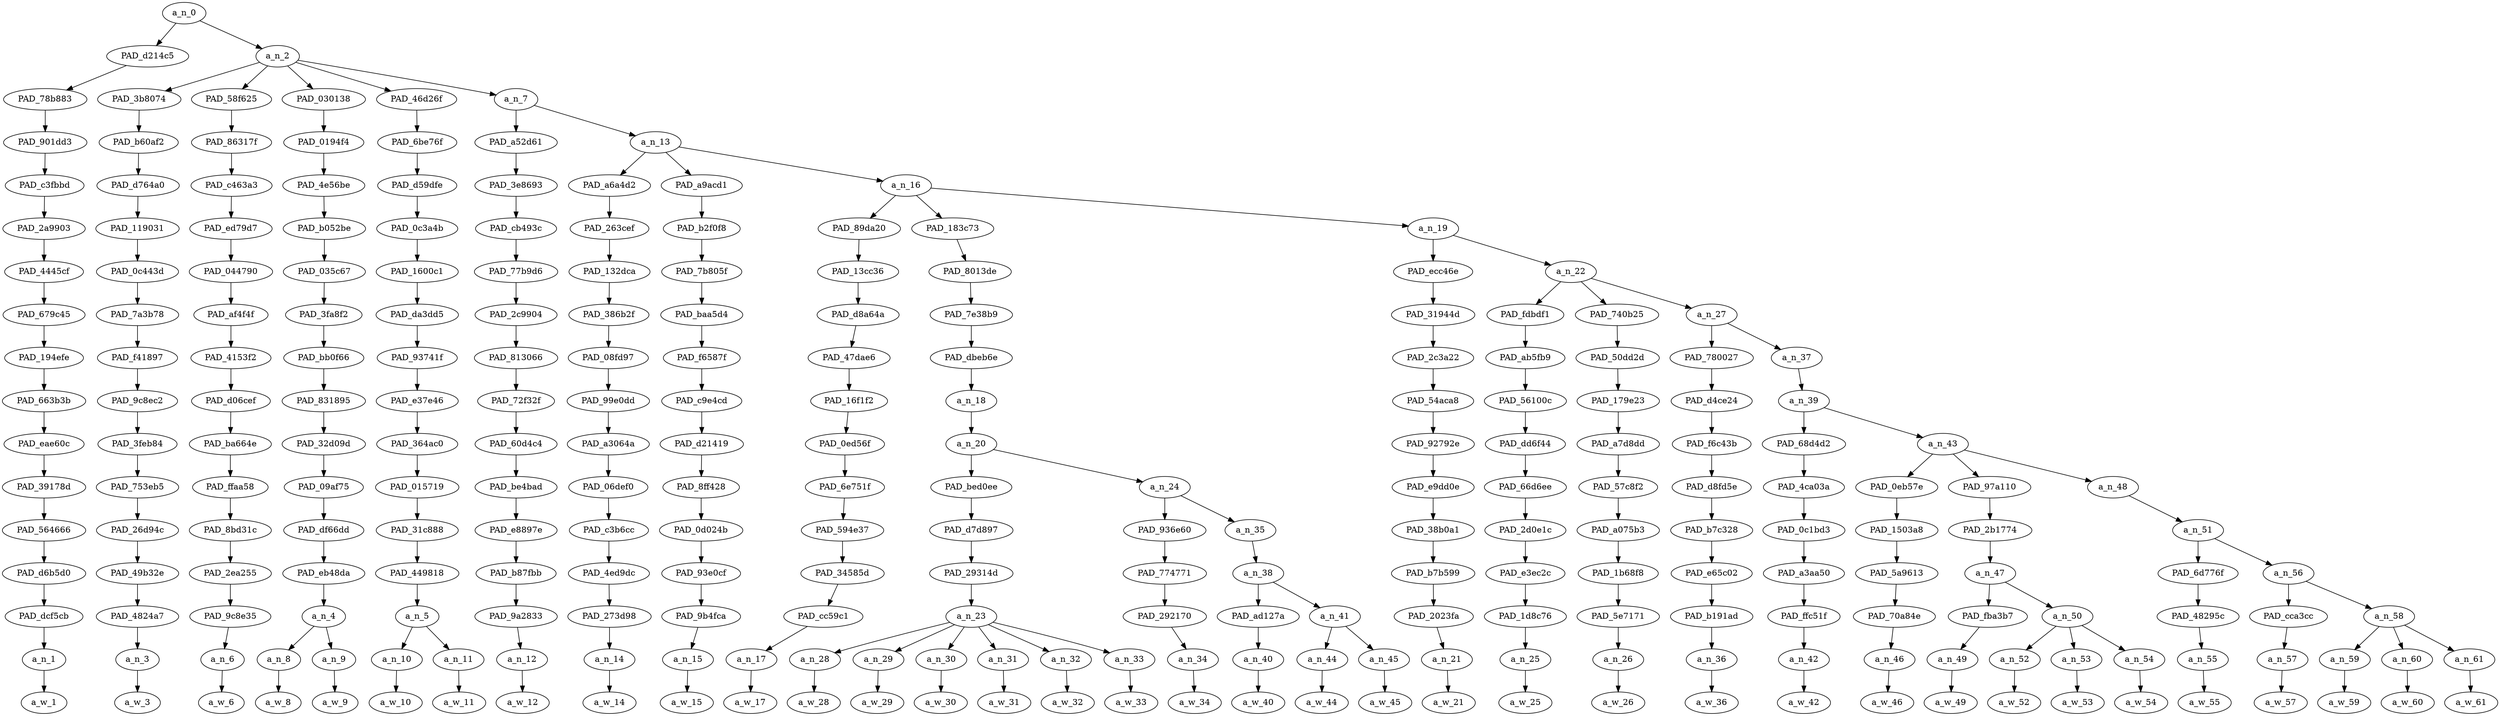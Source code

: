 strict digraph "" {
	a_n_0	[div_dir=1,
		index=0,
		level=16,
		pos="2.2995756172839505,16!",
		text_span="[0, 1, 2, 3, 4, 5, 6, 7, 8, 9, 10, 11, 12, 13, 14, 15, 16, 17, 18, 19, 20, 21, 22, 23, 24, 25, 26, 27, 28, 29, 30, 31, 32, 33, 34, \
35]",
		value=0.99999999];
	PAD_d214c5	[div_dir=1,
		index=0,
		level=15,
		pos="0.0,15!",
		text_span="[0]",
		value=0.03089212];
	a_n_0 -> PAD_d214c5;
	a_n_2	[div_dir=1,
		index=1,
		level=15,
		pos="4.599151234567901,15!",
		text_span="[1, 2, 3, 4, 5, 6, 7, 8, 9, 10, 11, 12, 13, 14, 15, 16, 17, 18, 19, 20, 21, 22, 23, 24, 25, 26, 27, 28, 29, 30, 31, 32, 33, 34, \
35]",
		value=0.96835686];
	a_n_0 -> a_n_2;
	PAD_78b883	[div_dir=1,
		index=0,
		level=14,
		pos="0.0,14!",
		text_span="[0]",
		value=0.03089212];
	PAD_d214c5 -> PAD_78b883;
	PAD_901dd3	[div_dir=1,
		index=0,
		level=13,
		pos="0.0,13!",
		text_span="[0]",
		value=0.03089212];
	PAD_78b883 -> PAD_901dd3;
	PAD_c3fbbd	[div_dir=1,
		index=0,
		level=12,
		pos="0.0,12!",
		text_span="[0]",
		value=0.03089212];
	PAD_901dd3 -> PAD_c3fbbd;
	PAD_2a9903	[div_dir=1,
		index=0,
		level=11,
		pos="0.0,11!",
		text_span="[0]",
		value=0.03089212];
	PAD_c3fbbd -> PAD_2a9903;
	PAD_4445cf	[div_dir=1,
		index=0,
		level=10,
		pos="0.0,10!",
		text_span="[0]",
		value=0.03089212];
	PAD_2a9903 -> PAD_4445cf;
	PAD_679c45	[div_dir=1,
		index=0,
		level=9,
		pos="0.0,9!",
		text_span="[0]",
		value=0.03089212];
	PAD_4445cf -> PAD_679c45;
	PAD_194efe	[div_dir=1,
		index=0,
		level=8,
		pos="0.0,8!",
		text_span="[0]",
		value=0.03089212];
	PAD_679c45 -> PAD_194efe;
	PAD_663b3b	[div_dir=1,
		index=0,
		level=7,
		pos="0.0,7!",
		text_span="[0]",
		value=0.03089212];
	PAD_194efe -> PAD_663b3b;
	PAD_eae60c	[div_dir=1,
		index=0,
		level=6,
		pos="0.0,6!",
		text_span="[0]",
		value=0.03089212];
	PAD_663b3b -> PAD_eae60c;
	PAD_39178d	[div_dir=1,
		index=0,
		level=5,
		pos="0.0,5!",
		text_span="[0]",
		value=0.03089212];
	PAD_eae60c -> PAD_39178d;
	PAD_564666	[div_dir=1,
		index=0,
		level=4,
		pos="0.0,4!",
		text_span="[0]",
		value=0.03089212];
	PAD_39178d -> PAD_564666;
	PAD_d6b5d0	[div_dir=1,
		index=0,
		level=3,
		pos="0.0,3!",
		text_span="[0]",
		value=0.03089212];
	PAD_564666 -> PAD_d6b5d0;
	PAD_dcf5cb	[div_dir=1,
		index=0,
		level=2,
		pos="0.0,2!",
		text_span="[0]",
		value=0.03089212];
	PAD_d6b5d0 -> PAD_dcf5cb;
	a_n_1	[div_dir=1,
		index=0,
		level=1,
		pos="0.0,1!",
		text_span="[0]",
		value=0.03089212];
	PAD_dcf5cb -> a_n_1;
	a_w_1	[div_dir=0,
		index=0,
		level=0,
		pos="0,0!",
		text_span="[0]",
		value=i];
	a_n_1 -> a_w_1;
	PAD_3b8074	[div_dir=1,
		index=1,
		level=14,
		pos="1.0,14!",
		text_span="[1]",
		value=0.02151363];
	a_n_2 -> PAD_3b8074;
	PAD_58f625	[div_dir=1,
		index=4,
		level=14,
		pos="6.0,14!",
		text_span="[6]",
		value=0.03853592];
	a_n_2 -> PAD_58f625;
	PAD_030138	[div_dir=1,
		index=2,
		level=14,
		pos="2.5,14!",
		text_span="[2, 3]",
		value=0.03867126];
	a_n_2 -> PAD_030138;
	PAD_46d26f	[div_dir=1,
		index=3,
		level=14,
		pos="4.5,14!",
		text_span="[4, 5]",
		value=0.03900844];
	a_n_2 -> PAD_46d26f;
	a_n_7	[div_dir=1,
		index=5,
		level=14,
		pos="8.995756172839506,14!",
		text_span="[7, 8, 9, 10, 11, 12, 13, 14, 15, 16, 17, 18, 19, 20, 21, 22, 23, 24, 25, 26, 27, 28, 29, 30, 31, 32, 33, 34, 35]",
		value=0.82993051];
	a_n_2 -> a_n_7;
	PAD_b60af2	[div_dir=1,
		index=1,
		level=13,
		pos="1.0,13!",
		text_span="[1]",
		value=0.02151363];
	PAD_3b8074 -> PAD_b60af2;
	PAD_d764a0	[div_dir=1,
		index=1,
		level=12,
		pos="1.0,12!",
		text_span="[1]",
		value=0.02151363];
	PAD_b60af2 -> PAD_d764a0;
	PAD_119031	[div_dir=1,
		index=1,
		level=11,
		pos="1.0,11!",
		text_span="[1]",
		value=0.02151363];
	PAD_d764a0 -> PAD_119031;
	PAD_0c443d	[div_dir=1,
		index=1,
		level=10,
		pos="1.0,10!",
		text_span="[1]",
		value=0.02151363];
	PAD_119031 -> PAD_0c443d;
	PAD_7a3b78	[div_dir=1,
		index=1,
		level=9,
		pos="1.0,9!",
		text_span="[1]",
		value=0.02151363];
	PAD_0c443d -> PAD_7a3b78;
	PAD_f41897	[div_dir=1,
		index=1,
		level=8,
		pos="1.0,8!",
		text_span="[1]",
		value=0.02151363];
	PAD_7a3b78 -> PAD_f41897;
	PAD_9c8ec2	[div_dir=1,
		index=1,
		level=7,
		pos="1.0,7!",
		text_span="[1]",
		value=0.02151363];
	PAD_f41897 -> PAD_9c8ec2;
	PAD_3feb84	[div_dir=1,
		index=1,
		level=6,
		pos="1.0,6!",
		text_span="[1]",
		value=0.02151363];
	PAD_9c8ec2 -> PAD_3feb84;
	PAD_753eb5	[div_dir=1,
		index=1,
		level=5,
		pos="1.0,5!",
		text_span="[1]",
		value=0.02151363];
	PAD_3feb84 -> PAD_753eb5;
	PAD_26d94c	[div_dir=1,
		index=1,
		level=4,
		pos="1.0,4!",
		text_span="[1]",
		value=0.02151363];
	PAD_753eb5 -> PAD_26d94c;
	PAD_49b32e	[div_dir=1,
		index=1,
		level=3,
		pos="1.0,3!",
		text_span="[1]",
		value=0.02151363];
	PAD_26d94c -> PAD_49b32e;
	PAD_4824a7	[div_dir=1,
		index=1,
		level=2,
		pos="1.0,2!",
		text_span="[1]",
		value=0.02151363];
	PAD_49b32e -> PAD_4824a7;
	a_n_3	[div_dir=1,
		index=1,
		level=1,
		pos="1.0,1!",
		text_span="[1]",
		value=0.02151363];
	PAD_4824a7 -> a_n_3;
	a_w_3	[div_dir=0,
		index=1,
		level=0,
		pos="1,0!",
		text_span="[1]",
		value=have];
	a_n_3 -> a_w_3;
	PAD_86317f	[div_dir=1,
		index=4,
		level=13,
		pos="6.0,13!",
		text_span="[6]",
		value=0.03853592];
	PAD_58f625 -> PAD_86317f;
	PAD_c463a3	[div_dir=1,
		index=4,
		level=12,
		pos="6.0,12!",
		text_span="[6]",
		value=0.03853592];
	PAD_86317f -> PAD_c463a3;
	PAD_ed79d7	[div_dir=1,
		index=4,
		level=11,
		pos="6.0,11!",
		text_span="[6]",
		value=0.03853592];
	PAD_c463a3 -> PAD_ed79d7;
	PAD_044790	[div_dir=1,
		index=4,
		level=10,
		pos="6.0,10!",
		text_span="[6]",
		value=0.03853592];
	PAD_ed79d7 -> PAD_044790;
	PAD_af4f4f	[div_dir=1,
		index=4,
		level=9,
		pos="6.0,9!",
		text_span="[6]",
		value=0.03853592];
	PAD_044790 -> PAD_af4f4f;
	PAD_4153f2	[div_dir=1,
		index=4,
		level=8,
		pos="6.0,8!",
		text_span="[6]",
		value=0.03853592];
	PAD_af4f4f -> PAD_4153f2;
	PAD_d06cef	[div_dir=1,
		index=4,
		level=7,
		pos="6.0,7!",
		text_span="[6]",
		value=0.03853592];
	PAD_4153f2 -> PAD_d06cef;
	PAD_ba664e	[div_dir=1,
		index=4,
		level=6,
		pos="6.0,6!",
		text_span="[6]",
		value=0.03853592];
	PAD_d06cef -> PAD_ba664e;
	PAD_ffaa58	[div_dir=1,
		index=4,
		level=5,
		pos="6.0,5!",
		text_span="[6]",
		value=0.03853592];
	PAD_ba664e -> PAD_ffaa58;
	PAD_8bd31c	[div_dir=1,
		index=4,
		level=4,
		pos="6.0,4!",
		text_span="[6]",
		value=0.03853592];
	PAD_ffaa58 -> PAD_8bd31c;
	PAD_2ea255	[div_dir=1,
		index=4,
		level=3,
		pos="6.0,3!",
		text_span="[6]",
		value=0.03853592];
	PAD_8bd31c -> PAD_2ea255;
	PAD_9c8e35	[div_dir=1,
		index=4,
		level=2,
		pos="6.0,2!",
		text_span="[6]",
		value=0.03853592];
	PAD_2ea255 -> PAD_9c8e35;
	a_n_6	[div_dir=1,
		index=6,
		level=1,
		pos="6.0,1!",
		text_span="[6]",
		value=0.03853592];
	PAD_9c8e35 -> a_n_6;
	a_w_6	[div_dir=0,
		index=6,
		level=0,
		pos="6,0!",
		text_span="[6]",
		value="<user>"];
	a_n_6 -> a_w_6;
	PAD_0194f4	[div_dir=1,
		index=2,
		level=13,
		pos="2.5,13!",
		text_span="[2, 3]",
		value=0.03867126];
	PAD_030138 -> PAD_0194f4;
	PAD_4e56be	[div_dir=1,
		index=2,
		level=12,
		pos="2.5,12!",
		text_span="[2, 3]",
		value=0.03867126];
	PAD_0194f4 -> PAD_4e56be;
	PAD_b052be	[div_dir=1,
		index=2,
		level=11,
		pos="2.5,11!",
		text_span="[2, 3]",
		value=0.03867126];
	PAD_4e56be -> PAD_b052be;
	PAD_035c67	[div_dir=1,
		index=2,
		level=10,
		pos="2.5,10!",
		text_span="[2, 3]",
		value=0.03867126];
	PAD_b052be -> PAD_035c67;
	PAD_3fa8f2	[div_dir=1,
		index=2,
		level=9,
		pos="2.5,9!",
		text_span="[2, 3]",
		value=0.03867126];
	PAD_035c67 -> PAD_3fa8f2;
	PAD_bb0f66	[div_dir=1,
		index=2,
		level=8,
		pos="2.5,8!",
		text_span="[2, 3]",
		value=0.03867126];
	PAD_3fa8f2 -> PAD_bb0f66;
	PAD_831895	[div_dir=1,
		index=2,
		level=7,
		pos="2.5,7!",
		text_span="[2, 3]",
		value=0.03867126];
	PAD_bb0f66 -> PAD_831895;
	PAD_32d09d	[div_dir=1,
		index=2,
		level=6,
		pos="2.5,6!",
		text_span="[2, 3]",
		value=0.03867126];
	PAD_831895 -> PAD_32d09d;
	PAD_09af75	[div_dir=1,
		index=2,
		level=5,
		pos="2.5,5!",
		text_span="[2, 3]",
		value=0.03867126];
	PAD_32d09d -> PAD_09af75;
	PAD_df66dd	[div_dir=1,
		index=2,
		level=4,
		pos="2.5,4!",
		text_span="[2, 3]",
		value=0.03867126];
	PAD_09af75 -> PAD_df66dd;
	PAD_eb48da	[div_dir=1,
		index=2,
		level=3,
		pos="2.5,3!",
		text_span="[2, 3]",
		value=0.03867126];
	PAD_df66dd -> PAD_eb48da;
	a_n_4	[div_dir=1,
		index=2,
		level=2,
		pos="2.5,2!",
		text_span="[2, 3]",
		value=0.03867126];
	PAD_eb48da -> a_n_4;
	a_n_8	[div_dir=1,
		index=2,
		level=1,
		pos="2.0,1!",
		text_span="[2]",
		value=0.01843945];
	a_n_4 -> a_n_8;
	a_n_9	[div_dir=1,
		index=3,
		level=1,
		pos="3.0,1!",
		text_span="[3]",
		value=0.02010693];
	a_n_4 -> a_n_9;
	a_w_8	[div_dir=0,
		index=2,
		level=0,
		pos="2,0!",
		text_span="[2]",
		value=a];
	a_n_8 -> a_w_8;
	a_w_9	[div_dir=0,
		index=3,
		level=0,
		pos="3,0!",
		text_span="[3]",
		value=question];
	a_n_9 -> a_w_9;
	PAD_6be76f	[div_dir=1,
		index=3,
		level=13,
		pos="4.5,13!",
		text_span="[4, 5]",
		value=0.03900844];
	PAD_46d26f -> PAD_6be76f;
	PAD_d59dfe	[div_dir=1,
		index=3,
		level=12,
		pos="4.5,12!",
		text_span="[4, 5]",
		value=0.03900844];
	PAD_6be76f -> PAD_d59dfe;
	PAD_0c3a4b	[div_dir=1,
		index=3,
		level=11,
		pos="4.5,11!",
		text_span="[4, 5]",
		value=0.03900844];
	PAD_d59dfe -> PAD_0c3a4b;
	PAD_1600c1	[div_dir=1,
		index=3,
		level=10,
		pos="4.5,10!",
		text_span="[4, 5]",
		value=0.03900844];
	PAD_0c3a4b -> PAD_1600c1;
	PAD_da3dd5	[div_dir=1,
		index=3,
		level=9,
		pos="4.5,9!",
		text_span="[4, 5]",
		value=0.03900844];
	PAD_1600c1 -> PAD_da3dd5;
	PAD_93741f	[div_dir=1,
		index=3,
		level=8,
		pos="4.5,8!",
		text_span="[4, 5]",
		value=0.03900844];
	PAD_da3dd5 -> PAD_93741f;
	PAD_e37e46	[div_dir=1,
		index=3,
		level=7,
		pos="4.5,7!",
		text_span="[4, 5]",
		value=0.03900844];
	PAD_93741f -> PAD_e37e46;
	PAD_364ac0	[div_dir=1,
		index=3,
		level=6,
		pos="4.5,6!",
		text_span="[4, 5]",
		value=0.03900844];
	PAD_e37e46 -> PAD_364ac0;
	PAD_015719	[div_dir=1,
		index=3,
		level=5,
		pos="4.5,5!",
		text_span="[4, 5]",
		value=0.03900844];
	PAD_364ac0 -> PAD_015719;
	PAD_31c888	[div_dir=1,
		index=3,
		level=4,
		pos="4.5,4!",
		text_span="[4, 5]",
		value=0.03900844];
	PAD_015719 -> PAD_31c888;
	PAD_449818	[div_dir=1,
		index=3,
		level=3,
		pos="4.5,3!",
		text_span="[4, 5]",
		value=0.03900844];
	PAD_31c888 -> PAD_449818;
	a_n_5	[div_dir=1,
		index=3,
		level=2,
		pos="4.5,2!",
		text_span="[4, 5]",
		value=0.03900844];
	PAD_449818 -> a_n_5;
	a_n_10	[div_dir=1,
		index=4,
		level=1,
		pos="4.0,1!",
		text_span="[4]",
		value=0.01721805];
	a_n_5 -> a_n_10;
	a_n_11	[div_dir=1,
		index=5,
		level=1,
		pos="5.0,1!",
		text_span="[5]",
		value=0.02166242];
	a_n_5 -> a_n_11;
	a_w_10	[div_dir=0,
		index=4,
		level=0,
		pos="4,0!",
		text_span="[4]",
		value=for];
	a_n_10 -> a_w_10;
	a_w_11	[div_dir=0,
		index=5,
		level=0,
		pos="5,0!",
		text_span="[5]",
		value=you];
	a_n_11 -> a_w_11;
	PAD_a52d61	[div_dir=1,
		index=5,
		level=13,
		pos="7.0,13!",
		text_span="[7]",
		value=0.01707353];
	a_n_7 -> PAD_a52d61;
	a_n_13	[div_dir=1,
		index=6,
		level=13,
		pos="10.991512345679013,13!",
		text_span="[8, 9, 10, 11, 12, 13, 14, 15, 16, 17, 18, 19, 20, 21, 22, 23, 24, 25, 26, 27, 28, 29, 30, 31, 32, 33, 34, 35]",
		value=0.81220646];
	a_n_7 -> a_n_13;
	PAD_3e8693	[div_dir=1,
		index=5,
		level=12,
		pos="7.0,12!",
		text_span="[7]",
		value=0.01707353];
	PAD_a52d61 -> PAD_3e8693;
	PAD_cb493c	[div_dir=1,
		index=5,
		level=11,
		pos="7.0,11!",
		text_span="[7]",
		value=0.01707353];
	PAD_3e8693 -> PAD_cb493c;
	PAD_77b9d6	[div_dir=1,
		index=5,
		level=10,
		pos="7.0,10!",
		text_span="[7]",
		value=0.01707353];
	PAD_cb493c -> PAD_77b9d6;
	PAD_2c9904	[div_dir=1,
		index=5,
		level=9,
		pos="7.0,9!",
		text_span="[7]",
		value=0.01707353];
	PAD_77b9d6 -> PAD_2c9904;
	PAD_813066	[div_dir=1,
		index=5,
		level=8,
		pos="7.0,8!",
		text_span="[7]",
		value=0.01707353];
	PAD_2c9904 -> PAD_813066;
	PAD_72f32f	[div_dir=1,
		index=5,
		level=7,
		pos="7.0,7!",
		text_span="[7]",
		value=0.01707353];
	PAD_813066 -> PAD_72f32f;
	PAD_60d4c4	[div_dir=1,
		index=5,
		level=6,
		pos="7.0,6!",
		text_span="[7]",
		value=0.01707353];
	PAD_72f32f -> PAD_60d4c4;
	PAD_be4bad	[div_dir=1,
		index=5,
		level=5,
		pos="7.0,5!",
		text_span="[7]",
		value=0.01707353];
	PAD_60d4c4 -> PAD_be4bad;
	PAD_e8897e	[div_dir=1,
		index=5,
		level=4,
		pos="7.0,4!",
		text_span="[7]",
		value=0.01707353];
	PAD_be4bad -> PAD_e8897e;
	PAD_b87fbb	[div_dir=1,
		index=5,
		level=3,
		pos="7.0,3!",
		text_span="[7]",
		value=0.01707353];
	PAD_e8897e -> PAD_b87fbb;
	PAD_9a2833	[div_dir=1,
		index=5,
		level=2,
		pos="7.0,2!",
		text_span="[7]",
		value=0.01707353];
	PAD_b87fbb -> PAD_9a2833;
	a_n_12	[div_dir=1,
		index=7,
		level=1,
		pos="7.0,1!",
		text_span="[7]",
		value=0.01707353];
	PAD_9a2833 -> a_n_12;
	a_w_12	[div_dir=0,
		index=7,
		level=0,
		pos="7,0!",
		text_span="[7]",
		value=why];
	a_n_12 -> a_w_12;
	PAD_a6a4d2	[div_dir=1,
		index=6,
		level=12,
		pos="8.0,12!",
		text_span="[8]",
		value=0.01460182];
	a_n_13 -> PAD_a6a4d2;
	PAD_a9acd1	[div_dir=1,
		index=7,
		level=12,
		pos="9.0,12!",
		text_span="[9]",
		value=0.01517855];
	a_n_13 -> PAD_a9acd1;
	a_n_16	[div_dir=1,
		index=8,
		level=12,
		pos="15.974537037037038,12!",
		text_span="[10, 11, 12, 13, 14, 15, 16, 17, 18, 19, 20, 21, 22, 23, 24, 25, 26, 27, 28, 29, 30, 31, 32, 33, 34, 35]",
		value=0.78177542];
	a_n_13 -> a_n_16;
	PAD_263cef	[div_dir=1,
		index=6,
		level=11,
		pos="8.0,11!",
		text_span="[8]",
		value=0.01460182];
	PAD_a6a4d2 -> PAD_263cef;
	PAD_132dca	[div_dir=1,
		index=6,
		level=10,
		pos="8.0,10!",
		text_span="[8]",
		value=0.01460182];
	PAD_263cef -> PAD_132dca;
	PAD_386b2f	[div_dir=1,
		index=6,
		level=9,
		pos="8.0,9!",
		text_span="[8]",
		value=0.01460182];
	PAD_132dca -> PAD_386b2f;
	PAD_08fd97	[div_dir=1,
		index=6,
		level=8,
		pos="8.0,8!",
		text_span="[8]",
		value=0.01460182];
	PAD_386b2f -> PAD_08fd97;
	PAD_99e0dd	[div_dir=1,
		index=6,
		level=7,
		pos="8.0,7!",
		text_span="[8]",
		value=0.01460182];
	PAD_08fd97 -> PAD_99e0dd;
	PAD_a3064a	[div_dir=1,
		index=6,
		level=6,
		pos="8.0,6!",
		text_span="[8]",
		value=0.01460182];
	PAD_99e0dd -> PAD_a3064a;
	PAD_06def0	[div_dir=1,
		index=6,
		level=5,
		pos="8.0,5!",
		text_span="[8]",
		value=0.01460182];
	PAD_a3064a -> PAD_06def0;
	PAD_c3b6cc	[div_dir=1,
		index=6,
		level=4,
		pos="8.0,4!",
		text_span="[8]",
		value=0.01460182];
	PAD_06def0 -> PAD_c3b6cc;
	PAD_4ed9dc	[div_dir=1,
		index=6,
		level=3,
		pos="8.0,3!",
		text_span="[8]",
		value=0.01460182];
	PAD_c3b6cc -> PAD_4ed9dc;
	PAD_273d98	[div_dir=1,
		index=6,
		level=2,
		pos="8.0,2!",
		text_span="[8]",
		value=0.01460182];
	PAD_4ed9dc -> PAD_273d98;
	a_n_14	[div_dir=1,
		index=8,
		level=1,
		pos="8.0,1!",
		text_span="[8]",
		value=0.01460182];
	PAD_273d98 -> a_n_14;
	a_w_14	[div_dir=0,
		index=8,
		level=0,
		pos="8,0!",
		text_span="[8]",
		value=do];
	a_n_14 -> a_w_14;
	PAD_b2f0f8	[div_dir=1,
		index=7,
		level=11,
		pos="9.0,11!",
		text_span="[9]",
		value=0.01517855];
	PAD_a9acd1 -> PAD_b2f0f8;
	PAD_7b805f	[div_dir=1,
		index=7,
		level=10,
		pos="9.0,10!",
		text_span="[9]",
		value=0.01517855];
	PAD_b2f0f8 -> PAD_7b805f;
	PAD_baa5d4	[div_dir=1,
		index=7,
		level=9,
		pos="9.0,9!",
		text_span="[9]",
		value=0.01517855];
	PAD_7b805f -> PAD_baa5d4;
	PAD_f6587f	[div_dir=1,
		index=7,
		level=8,
		pos="9.0,8!",
		text_span="[9]",
		value=0.01517855];
	PAD_baa5d4 -> PAD_f6587f;
	PAD_c9e4cd	[div_dir=1,
		index=7,
		level=7,
		pos="9.0,7!",
		text_span="[9]",
		value=0.01517855];
	PAD_f6587f -> PAD_c9e4cd;
	PAD_d21419	[div_dir=1,
		index=7,
		level=6,
		pos="9.0,6!",
		text_span="[9]",
		value=0.01517855];
	PAD_c9e4cd -> PAD_d21419;
	PAD_8ff428	[div_dir=1,
		index=7,
		level=5,
		pos="9.0,5!",
		text_span="[9]",
		value=0.01517855];
	PAD_d21419 -> PAD_8ff428;
	PAD_0d024b	[div_dir=1,
		index=7,
		level=4,
		pos="9.0,4!",
		text_span="[9]",
		value=0.01517855];
	PAD_8ff428 -> PAD_0d024b;
	PAD_93e0cf	[div_dir=1,
		index=7,
		level=3,
		pos="9.0,3!",
		text_span="[9]",
		value=0.01517855];
	PAD_0d024b -> PAD_93e0cf;
	PAD_9b4fca	[div_dir=1,
		index=7,
		level=2,
		pos="9.0,2!",
		text_span="[9]",
		value=0.01517855];
	PAD_93e0cf -> PAD_9b4fca;
	a_n_15	[div_dir=1,
		index=9,
		level=1,
		pos="9.0,1!",
		text_span="[9]",
		value=0.01517855];
	PAD_9b4fca -> a_n_15;
	a_w_15	[div_dir=0,
		index=9,
		level=0,
		pos="9,0!",
		text_span="[9]",
		value=you1];
	a_n_15 -> a_w_15;
	PAD_89da20	[div_dir=1,
		index=8,
		level=11,
		pos="10.0,11!",
		text_span="[10]",
		value=0.01485832];
	a_n_16 -> PAD_89da20;
	PAD_183c73	[div_dir=1,
		index=9,
		level=11,
		pos="15.6875,11!",
		text_span="[11, 12, 13, 14, 15, 16, 17, 18, 19, 20]",
		value=0.41086302];
	a_n_16 -> PAD_183c73;
	a_n_19	[div_dir=1,
		index=10,
		level=11,
		pos="22.236111111111114,11!",
		text_span="[21, 22, 23, 24, 25, 26, 27, 28, 29, 30, 31, 32, 33, 34, 35]",
		value=0.35542691];
	a_n_16 -> a_n_19;
	PAD_13cc36	[div_dir=1,
		index=8,
		level=10,
		pos="10.0,10!",
		text_span="[10]",
		value=0.01485832];
	PAD_89da20 -> PAD_13cc36;
	PAD_d8a64a	[div_dir=1,
		index=8,
		level=9,
		pos="10.0,9!",
		text_span="[10]",
		value=0.01485832];
	PAD_13cc36 -> PAD_d8a64a;
	PAD_47dae6	[div_dir=1,
		index=8,
		level=8,
		pos="10.0,8!",
		text_span="[10]",
		value=0.01485832];
	PAD_d8a64a -> PAD_47dae6;
	PAD_16f1f2	[div_dir=1,
		index=8,
		level=7,
		pos="10.0,7!",
		text_span="[10]",
		value=0.01485832];
	PAD_47dae6 -> PAD_16f1f2;
	PAD_0ed56f	[div_dir=1,
		index=8,
		level=6,
		pos="10.0,6!",
		text_span="[10]",
		value=0.01485832];
	PAD_16f1f2 -> PAD_0ed56f;
	PAD_6e751f	[div_dir=1,
		index=8,
		level=5,
		pos="10.0,5!",
		text_span="[10]",
		value=0.01485832];
	PAD_0ed56f -> PAD_6e751f;
	PAD_594e37	[div_dir=1,
		index=8,
		level=4,
		pos="10.0,4!",
		text_span="[10]",
		value=0.01485832];
	PAD_6e751f -> PAD_594e37;
	PAD_34585d	[div_dir=1,
		index=8,
		level=3,
		pos="10.0,3!",
		text_span="[10]",
		value=0.01485832];
	PAD_594e37 -> PAD_34585d;
	PAD_cc59c1	[div_dir=1,
		index=8,
		level=2,
		pos="10.0,2!",
		text_span="[10]",
		value=0.01485832];
	PAD_34585d -> PAD_cc59c1;
	a_n_17	[div_dir=1,
		index=10,
		level=1,
		pos="10.0,1!",
		text_span="[10]",
		value=0.01485832];
	PAD_cc59c1 -> a_n_17;
	a_w_17	[div_dir=0,
		index=10,
		level=0,
		pos="10,0!",
		text_span="[10]",
		value=think];
	a_n_17 -> a_w_17;
	PAD_8013de	[div_dir=1,
		index=9,
		level=10,
		pos="15.6875,10!",
		text_span="[11, 12, 13, 14, 15, 16, 17, 18, 19, 20]",
		value=0.41086302];
	PAD_183c73 -> PAD_8013de;
	PAD_7e38b9	[div_dir=1,
		index=9,
		level=9,
		pos="15.6875,9!",
		text_span="[11, 12, 13, 14, 15, 16, 17, 18, 19, 20]",
		value=0.41086302];
	PAD_8013de -> PAD_7e38b9;
	PAD_dbeb6e	[div_dir=1,
		index=9,
		level=8,
		pos="15.6875,8!",
		text_span="[11, 12, 13, 14, 15, 16, 17, 18, 19, 20]",
		value=0.41086302];
	PAD_7e38b9 -> PAD_dbeb6e;
	a_n_18	[div_dir=1,
		index=9,
		level=7,
		pos="15.6875,7!",
		text_span="[11, 12, 13, 14, 15, 16, 17, 18, 19, 20]",
		value=0.41086302];
	PAD_dbeb6e -> a_n_18;
	a_n_20	[div_dir=1,
		index=9,
		level=6,
		pos="15.6875,6!",
		text_span="[11, 12, 13, 14, 15, 16, 17, 18, 19, 20]",
		value=0.41030875];
	a_n_18 -> a_n_20;
	PAD_bed0ee	[div_dir=1,
		index=9,
		level=5,
		pos="13.5,5!",
		text_span="[11, 12, 13, 14, 15, 16]",
		value=0.28207286];
	a_n_20 -> PAD_bed0ee;
	a_n_24	[div_dir=1,
		index=10,
		level=5,
		pos="17.875,5!",
		text_span="[17, 18, 19, 20]",
		value=0.12768161];
	a_n_20 -> a_n_24;
	PAD_d7d897	[div_dir=1,
		index=9,
		level=4,
		pos="13.5,4!",
		text_span="[11, 12, 13, 14, 15, 16]",
		value=0.28207286];
	PAD_bed0ee -> PAD_d7d897;
	PAD_29314d	[div_dir=1,
		index=9,
		level=3,
		pos="13.5,3!",
		text_span="[11, 12, 13, 14, 15, 16]",
		value=0.28207286];
	PAD_d7d897 -> PAD_29314d;
	a_n_23	[div_dir=1,
		index=9,
		level=2,
		pos="13.5,2!",
		text_span="[11, 12, 13, 14, 15, 16]",
		value=0.28207286];
	PAD_29314d -> a_n_23;
	a_n_28	[div_dir=1,
		index=11,
		level=1,
		pos="11.0,1!",
		text_span="[11]",
		value=0.01690954];
	a_n_23 -> a_n_28;
	a_n_29	[div_dir=1,
		index=12,
		level=1,
		pos="12.0,1!",
		text_span="[12]",
		value=0.02389549];
	a_n_23 -> a_n_29;
	a_n_30	[div_dir=1,
		index=13,
		level=1,
		pos="13.0,1!",
		text_span="[13]",
		value=0.03409485];
	a_n_23 -> a_n_30;
	a_n_31	[div_dir=1,
		index=14,
		level=1,
		pos="14.0,1!",
		text_span="[14]",
		value=0.05789228];
	a_n_23 -> a_n_31;
	a_n_32	[div_dir=1,
		index=15,
		level=1,
		pos="15.0,1!",
		text_span="[15]",
		value=0.10786914];
	a_n_23 -> a_n_32;
	a_n_33	[div_dir=1,
		index=16,
		level=1,
		pos="16.0,1!",
		text_span="[16]",
		value=0.04097141];
	a_n_23 -> a_n_33;
	a_w_28	[div_dir=0,
		index=11,
		level=0,
		pos="11,0!",
		text_span="[11]",
		value=all];
	a_n_28 -> a_w_28;
	a_w_29	[div_dir=0,
		index=12,
		level=0,
		pos="12,0!",
		text_span="[12]",
		value=these];
	a_n_29 -> a_w_29;
	a_w_30	[div_dir=0,
		index=13,
		level=0,
		pos="13,0!",
		text_span="[13]",
		value=nasty];
	a_n_30 -> a_w_30;
	a_w_31	[div_dir=0,
		index=14,
		level=0,
		pos="14,0!",
		text_span="[14]",
		value=dirty];
	a_n_31 -> a_w_31;
	a_w_32	[div_dir=0,
		index=15,
		level=0,
		pos="15,0!",
		text_span="[15]",
		value=towel];
	a_n_32 -> a_w_32;
	a_w_33	[div_dir=0,
		index=16,
		level=0,
		pos="16,0!",
		text_span="[16]",
		value=heads];
	a_n_33 -> a_w_33;
	PAD_936e60	[div_dir=1,
		index=10,
		level=4,
		pos="17.0,4!",
		text_span="[17]",
		value=0.02878602];
	a_n_24 -> PAD_936e60;
	a_n_35	[div_dir=1,
		index=11,
		level=4,
		pos="18.75,4!",
		text_span="[18, 19, 20]",
		value=0.09855815];
	a_n_24 -> a_n_35;
	PAD_774771	[div_dir=1,
		index=10,
		level=3,
		pos="17.0,3!",
		text_span="[17]",
		value=0.02878602];
	PAD_936e60 -> PAD_774771;
	PAD_292170	[div_dir=1,
		index=10,
		level=2,
		pos="17.0,2!",
		text_span="[17]",
		value=0.02878602];
	PAD_774771 -> PAD_292170;
	a_n_34	[div_dir=1,
		index=17,
		level=1,
		pos="17.0,1!",
		text_span="[17]",
		value=0.02878602];
	PAD_292170 -> a_n_34;
	a_w_34	[div_dir=0,
		index=17,
		level=0,
		pos="17,0!",
		text_span="[17]",
		value=want];
	a_n_34 -> a_w_34;
	a_n_38	[div_dir=1,
		index=11,
		level=3,
		pos="18.75,3!",
		text_span="[18, 19, 20]",
		value=0.09829269];
	a_n_35 -> a_n_38;
	PAD_ad127a	[div_dir=1,
		index=11,
		level=2,
		pos="18.0,2!",
		text_span="[18]",
		value=0.01805176];
	a_n_38 -> PAD_ad127a;
	a_n_41	[div_dir=1,
		index=12,
		level=2,
		pos="19.5,2!",
		text_span="[19, 20]",
		value=0.07997547];
	a_n_38 -> a_n_41;
	a_n_40	[div_dir=1,
		index=18,
		level=1,
		pos="18.0,1!",
		text_span="[18]",
		value=0.01805176];
	PAD_ad127a -> a_n_40;
	a_w_40	[div_dir=0,
		index=18,
		level=0,
		pos="18,0!",
		text_span="[18]",
		value=to];
	a_n_40 -> a_w_40;
	a_n_44	[div_dir=1,
		index=19,
		level=1,
		pos="19.0,1!",
		text_span="[19]",
		value=0.03037835];
	a_n_41 -> a_n_44;
	a_n_45	[div_dir=1,
		index=20,
		level=1,
		pos="20.0,1!",
		text_span="[20]",
		value=0.04931824];
	a_n_41 -> a_n_45;
	a_w_44	[div_dir=0,
		index=19,
		level=0,
		pos="19,0!",
		text_span="[19]",
		value=kill];
	a_n_44 -> a_w_44;
	a_w_45	[div_dir=0,
		index=20,
		level=0,
		pos="20,0!",
		text_span="[20]",
		value=whites];
	a_n_45 -> a_w_45;
	PAD_ecc46e	[div_dir=-1,
		index=10,
		level=10,
		pos="21.0,10!",
		text_span="[21]",
		value=0.02487175];
	a_n_19 -> PAD_ecc46e;
	a_n_22	[div_dir=1,
		index=11,
		level=10,
		pos="23.472222222222225,10!",
		text_span="[22, 23, 24, 25, 26, 27, 28, 29, 30, 31, 32, 33, 34, 35]",
		value=0.33020595];
	a_n_19 -> a_n_22;
	PAD_31944d	[div_dir=-1,
		index=10,
		level=9,
		pos="21.0,9!",
		text_span="[21]",
		value=0.02487175];
	PAD_ecc46e -> PAD_31944d;
	PAD_2c3a22	[div_dir=-1,
		index=10,
		level=8,
		pos="21.0,8!",
		text_span="[21]",
		value=0.02487175];
	PAD_31944d -> PAD_2c3a22;
	PAD_54aca8	[div_dir=-1,
		index=10,
		level=7,
		pos="21.0,7!",
		text_span="[21]",
		value=0.02487175];
	PAD_2c3a22 -> PAD_54aca8;
	PAD_92792e	[div_dir=-1,
		index=10,
		level=6,
		pos="21.0,6!",
		text_span="[21]",
		value=0.02487175];
	PAD_54aca8 -> PAD_92792e;
	PAD_e9dd0e	[div_dir=-1,
		index=11,
		level=5,
		pos="21.0,5!",
		text_span="[21]",
		value=0.02487175];
	PAD_92792e -> PAD_e9dd0e;
	PAD_38b0a1	[div_dir=-1,
		index=12,
		level=4,
		pos="21.0,4!",
		text_span="[21]",
		value=0.02487175];
	PAD_e9dd0e -> PAD_38b0a1;
	PAD_b7b599	[div_dir=-1,
		index=12,
		level=3,
		pos="21.0,3!",
		text_span="[21]",
		value=0.02487175];
	PAD_38b0a1 -> PAD_b7b599;
	PAD_2023fa	[div_dir=-1,
		index=13,
		level=2,
		pos="21.0,2!",
		text_span="[21]",
		value=0.02487175];
	PAD_b7b599 -> PAD_2023fa;
	a_n_21	[div_dir=-1,
		index=21,
		level=1,
		pos="21.0,1!",
		text_span="[21]",
		value=0.02487175];
	PAD_2023fa -> a_n_21;
	a_w_21	[div_dir=0,
		index=21,
		level=0,
		pos="21,0!",
		text_span="[21]",
		value=why1];
	a_n_21 -> a_w_21;
	PAD_fdbdf1	[div_dir=1,
		index=11,
		level=9,
		pos="22.0,9!",
		text_span="[22]",
		value=0.01811637];
	a_n_22 -> PAD_fdbdf1;
	PAD_740b25	[div_dir=1,
		index=12,
		level=9,
		pos="23.0,9!",
		text_span="[23]",
		value=0.01769695];
	a_n_22 -> PAD_740b25;
	a_n_27	[div_dir=1,
		index=13,
		level=9,
		pos="25.416666666666668,9!",
		text_span="[24, 25, 26, 27, 28, 29, 30, 31, 32, 33, 34, 35]",
		value=0.29402428];
	a_n_22 -> a_n_27;
	PAD_ab5fb9	[div_dir=1,
		index=11,
		level=8,
		pos="22.0,8!",
		text_span="[22]",
		value=0.01811637];
	PAD_fdbdf1 -> PAD_ab5fb9;
	PAD_56100c	[div_dir=1,
		index=11,
		level=7,
		pos="22.0,7!",
		text_span="[22]",
		value=0.01811637];
	PAD_ab5fb9 -> PAD_56100c;
	PAD_dd6f44	[div_dir=1,
		index=11,
		level=6,
		pos="22.0,6!",
		text_span="[22]",
		value=0.01811637];
	PAD_56100c -> PAD_dd6f44;
	PAD_66d6ee	[div_dir=1,
		index=12,
		level=5,
		pos="22.0,5!",
		text_span="[22]",
		value=0.01811637];
	PAD_dd6f44 -> PAD_66d6ee;
	PAD_2d0e1c	[div_dir=1,
		index=13,
		level=4,
		pos="22.0,4!",
		text_span="[22]",
		value=0.01811637];
	PAD_66d6ee -> PAD_2d0e1c;
	PAD_e3ec2c	[div_dir=1,
		index=13,
		level=3,
		pos="22.0,3!",
		text_span="[22]",
		value=0.01811637];
	PAD_2d0e1c -> PAD_e3ec2c;
	PAD_1d8c76	[div_dir=1,
		index=14,
		level=2,
		pos="22.0,2!",
		text_span="[22]",
		value=0.01811637];
	PAD_e3ec2c -> PAD_1d8c76;
	a_n_25	[div_dir=1,
		index=22,
		level=1,
		pos="22.0,1!",
		text_span="[22]",
		value=0.01811637];
	PAD_1d8c76 -> a_n_25;
	a_w_25	[div_dir=0,
		index=22,
		level=0,
		pos="22,0!",
		text_span="[22]",
		value=do1];
	a_n_25 -> a_w_25;
	PAD_50dd2d	[div_dir=1,
		index=12,
		level=8,
		pos="23.0,8!",
		text_span="[23]",
		value=0.01769695];
	PAD_740b25 -> PAD_50dd2d;
	PAD_179e23	[div_dir=1,
		index=12,
		level=7,
		pos="23.0,7!",
		text_span="[23]",
		value=0.01769695];
	PAD_50dd2d -> PAD_179e23;
	PAD_a7d8dd	[div_dir=1,
		index=12,
		level=6,
		pos="23.0,6!",
		text_span="[23]",
		value=0.01769695];
	PAD_179e23 -> PAD_a7d8dd;
	PAD_57c8f2	[div_dir=1,
		index=13,
		level=5,
		pos="23.0,5!",
		text_span="[23]",
		value=0.01769695];
	PAD_a7d8dd -> PAD_57c8f2;
	PAD_a075b3	[div_dir=1,
		index=14,
		level=4,
		pos="23.0,4!",
		text_span="[23]",
		value=0.01769695];
	PAD_57c8f2 -> PAD_a075b3;
	PAD_1b68f8	[div_dir=1,
		index=14,
		level=3,
		pos="23.0,3!",
		text_span="[23]",
		value=0.01769695];
	PAD_a075b3 -> PAD_1b68f8;
	PAD_5e7171	[div_dir=1,
		index=15,
		level=2,
		pos="23.0,2!",
		text_span="[23]",
		value=0.01769695];
	PAD_1b68f8 -> PAD_5e7171;
	a_n_26	[div_dir=1,
		index=23,
		level=1,
		pos="23.0,1!",
		text_span="[23]",
		value=0.01769695];
	PAD_5e7171 -> a_n_26;
	a_w_26	[div_dir=0,
		index=23,
		level=0,
		pos="23,0!",
		text_span="[23]",
		value=you2];
	a_n_26 -> a_w_26;
	PAD_780027	[div_dir=1,
		index=13,
		level=8,
		pos="24.0,8!",
		text_span="[24]",
		value=0.01664311];
	a_n_27 -> PAD_780027;
	a_n_37	[div_dir=1,
		index=14,
		level=8,
		pos="26.833333333333336,8!",
		text_span="[25, 26, 27, 28, 29, 30, 31, 32, 33, 34, 35]",
		value=0.27705982];
	a_n_27 -> a_n_37;
	PAD_d4ce24	[div_dir=1,
		index=13,
		level=7,
		pos="24.0,7!",
		text_span="[24]",
		value=0.01664311];
	PAD_780027 -> PAD_d4ce24;
	PAD_f6c43b	[div_dir=1,
		index=13,
		level=6,
		pos="24.0,6!",
		text_span="[24]",
		value=0.01664311];
	PAD_d4ce24 -> PAD_f6c43b;
	PAD_d8fd5e	[div_dir=1,
		index=14,
		level=5,
		pos="24.0,5!",
		text_span="[24]",
		value=0.01664311];
	PAD_f6c43b -> PAD_d8fd5e;
	PAD_b7c328	[div_dir=1,
		index=15,
		level=4,
		pos="24.0,4!",
		text_span="[24]",
		value=0.01664311];
	PAD_d8fd5e -> PAD_b7c328;
	PAD_e65c02	[div_dir=1,
		index=15,
		level=3,
		pos="24.0,3!",
		text_span="[24]",
		value=0.01664311];
	PAD_b7c328 -> PAD_e65c02;
	PAD_b191ad	[div_dir=1,
		index=16,
		level=2,
		pos="24.0,2!",
		text_span="[24]",
		value=0.01664311];
	PAD_e65c02 -> PAD_b191ad;
	a_n_36	[div_dir=1,
		index=24,
		level=1,
		pos="24.0,1!",
		text_span="[24]",
		value=0.01664311];
	PAD_b191ad -> a_n_36;
	a_w_36	[div_dir=0,
		index=24,
		level=0,
		pos="24,0!",
		text_span="[24]",
		value=think1];
	a_n_36 -> a_w_36;
	a_n_39	[div_dir=1,
		index=14,
		level=7,
		pos="26.833333333333336,7!",
		text_span="[25, 26, 27, 28, 29, 30, 31, 32, 33, 34, 35]",
		value=0.27676094];
	a_n_37 -> a_n_39;
	PAD_68d4d2	[div_dir=1,
		index=14,
		level=6,
		pos="25.0,6!",
		text_span="[25]",
		value=0.01713476];
	a_n_39 -> PAD_68d4d2;
	a_n_43	[div_dir=1,
		index=15,
		level=6,
		pos="28.666666666666668,6!",
		text_span="[26, 27, 28, 29, 30, 31, 32, 33, 34, 35]",
		value=0.25932730];
	a_n_39 -> a_n_43;
	PAD_4ca03a	[div_dir=1,
		index=15,
		level=5,
		pos="25.0,5!",
		text_span="[25]",
		value=0.01713476];
	PAD_68d4d2 -> PAD_4ca03a;
	PAD_0c1bd3	[div_dir=1,
		index=16,
		level=4,
		pos="25.0,4!",
		text_span="[25]",
		value=0.01713476];
	PAD_4ca03a -> PAD_0c1bd3;
	PAD_a3aa50	[div_dir=1,
		index=16,
		level=3,
		pos="25.0,3!",
		text_span="[25]",
		value=0.01713476];
	PAD_0c1bd3 -> PAD_a3aa50;
	PAD_ffc51f	[div_dir=1,
		index=17,
		level=2,
		pos="25.0,2!",
		text_span="[25]",
		value=0.01713476];
	PAD_a3aa50 -> PAD_ffc51f;
	a_n_42	[div_dir=1,
		index=25,
		level=1,
		pos="25.0,1!",
		text_span="[25]",
		value=0.01713476];
	PAD_ffc51f -> a_n_42;
	a_w_42	[div_dir=0,
		index=25,
		level=0,
		pos="25,0!",
		text_span="[25]",
		value=they];
	a_n_42 -> a_w_42;
	PAD_0eb57e	[div_dir=1,
		index=16,
		level=5,
		pos="26.0,5!",
		text_span="[26]",
		value=0.01682924];
	a_n_43 -> PAD_0eb57e;
	PAD_97a110	[div_dir=1,
		index=17,
		level=5,
		pos="28.0,5!",
		text_span="[27, 28, 29, 30]",
		value=0.10357863];
	a_n_43 -> PAD_97a110;
	a_n_48	[div_dir=1,
		index=18,
		level=5,
		pos="32.0,5!",
		text_span="[31, 32, 33, 34, 35]",
		value=0.13865031];
	a_n_43 -> a_n_48;
	PAD_1503a8	[div_dir=1,
		index=17,
		level=4,
		pos="26.0,4!",
		text_span="[26]",
		value=0.01682924];
	PAD_0eb57e -> PAD_1503a8;
	PAD_5a9613	[div_dir=1,
		index=17,
		level=3,
		pos="26.0,3!",
		text_span="[26]",
		value=0.01682924];
	PAD_1503a8 -> PAD_5a9613;
	PAD_70a84e	[div_dir=1,
		index=18,
		level=2,
		pos="26.0,2!",
		text_span="[26]",
		value=0.01682924];
	PAD_5a9613 -> PAD_70a84e;
	a_n_46	[div_dir=1,
		index=26,
		level=1,
		pos="26.0,1!",
		text_span="[26]",
		value=0.01682924];
	PAD_70a84e -> a_n_46;
	a_w_46	[div_dir=0,
		index=26,
		level=0,
		pos="26,0!",
		text_span="[26]",
		value=are];
	a_n_46 -> a_w_46;
	PAD_2b1774	[div_dir=1,
		index=18,
		level=4,
		pos="28.0,4!",
		text_span="[27, 28, 29, 30]",
		value=0.10357863];
	PAD_97a110 -> PAD_2b1774;
	a_n_47	[div_dir=1,
		index=18,
		level=3,
		pos="28.0,3!",
		text_span="[27, 28, 29, 30]",
		value=0.10357863];
	PAD_2b1774 -> a_n_47;
	PAD_fba3b7	[div_dir=1,
		index=19,
		level=2,
		pos="27.0,2!",
		text_span="[27]",
		value=0.02056998];
	a_n_47 -> PAD_fba3b7;
	a_n_50	[div_dir=1,
		index=20,
		level=2,
		pos="29.0,2!",
		text_span="[28, 29, 30]",
		value=0.08282202];
	a_n_47 -> a_n_50;
	a_n_49	[div_dir=1,
		index=27,
		level=1,
		pos="27.0,1!",
		text_span="[27]",
		value=0.02056998];
	PAD_fba3b7 -> a_n_49;
	a_w_49	[div_dir=0,
		index=27,
		level=0,
		pos="27,0!",
		text_span="[27]",
		value=in];
	a_n_49 -> a_w_49;
	a_n_52	[div_dir=1,
		index=28,
		level=1,
		pos="28.0,1!",
		text_span="[28]",
		value=0.02138299];
	a_n_50 -> a_n_52;
	a_n_53	[div_dir=1,
		index=29,
		level=1,
		pos="29.0,1!",
		text_span="[29]",
		value=0.03489254];
	a_n_50 -> a_n_53;
	a_n_54	[div_dir=-1,
		index=30,
		level=1,
		pos="30.0,1!",
		text_span="[30]",
		value=0.02636572];
	a_n_50 -> a_n_54;
	a_w_52	[div_dir=0,
		index=28,
		level=0,
		pos="28,0!",
		text_span="[28]",
		value=our];
	a_n_52 -> a_w_52;
	a_w_53	[div_dir=0,
		index=29,
		level=0,
		pos="29,0!",
		text_span="[29]",
		value=white];
	a_n_53 -> a_w_53;
	a_w_54	[div_dir=0,
		index=30,
		level=0,
		pos="30,0!",
		text_span="[30]",
		value=lands];
	a_n_54 -> a_w_54;
	a_n_51	[div_dir=1,
		index=19,
		level=4,
		pos="32.0,4!",
		text_span="[31, 32, 33, 34, 35]",
		value=0.13844886];
	a_n_48 -> a_n_51;
	PAD_6d776f	[div_dir=1,
		index=19,
		level=3,
		pos="31.0,3!",
		text_span="[31]",
		value=0.02455157];
	a_n_51 -> PAD_6d776f;
	a_n_56	[div_dir=1,
		index=20,
		level=3,
		pos="33.0,3!",
		text_span="[32, 33, 34, 35]",
		value=0.11369584];
	a_n_51 -> a_n_56;
	PAD_48295c	[div_dir=1,
		index=21,
		level=2,
		pos="31.0,2!",
		text_span="[31]",
		value=0.02455157];
	PAD_6d776f -> PAD_48295c;
	a_n_55	[div_dir=1,
		index=31,
		level=1,
		pos="31.0,1!",
		text_span="[31]",
		value=0.02455157];
	PAD_48295c -> a_n_55;
	a_w_55	[div_dir=0,
		index=31,
		level=0,
		pos="31,0!",
		text_span="[31]",
		value=i1];
	a_n_55 -> a_w_55;
	PAD_cca3cc	[div_dir=1,
		index=22,
		level=2,
		pos="32.0,2!",
		text_span="[32]",
		value=0.02268405];
	a_n_56 -> PAD_cca3cc;
	a_n_58	[div_dir=1,
		index=23,
		level=2,
		pos="34.0,2!",
		text_span="[33, 34, 35]",
		value=0.09085403];
	a_n_56 -> a_n_58;
	a_n_57	[div_dir=1,
		index=32,
		level=1,
		pos="32.0,1!",
		text_span="[32]",
		value=0.02268405];
	PAD_cca3cc -> a_n_57;
	a_w_57	[div_dir=0,
		index=32,
		level=0,
		pos="32,0!",
		text_span="[32]",
		value=am];
	a_n_57 -> a_w_57;
	a_n_59	[div_dir=1,
		index=33,
		level=1,
		pos="33.0,1!",
		text_span="[33]",
		value=0.02337435];
	a_n_58 -> a_n_59;
	a_n_60	[div_dir=-1,
		index=34,
		level=1,
		pos="34.0,1!",
		text_span="[34]",
		value=0.02672449];
	a_n_58 -> a_n_60;
	a_n_61	[div_dir=1,
		index=35,
		level=1,
		pos="35.0,1!",
		text_span="[35]",
		value=0.04058682];
	a_n_58 -> a_n_61;
	a_w_59	[div_dir=0,
		index=33,
		level=0,
		pos="33,0!",
		text_span="[33]",
		value=just];
	a_n_59 -> a_w_59;
	a_w_60	[div_dir=0,
		index=34,
		level=0,
		pos="34,0!",
		text_span="[34]",
		value=curious];
	a_n_60 -> a_w_60;
	a_w_61	[div_dir=0,
		index=35,
		level=0,
		pos="35,0!",
		text_span="[35]",
		value=here];
	a_n_61 -> a_w_61;
}
